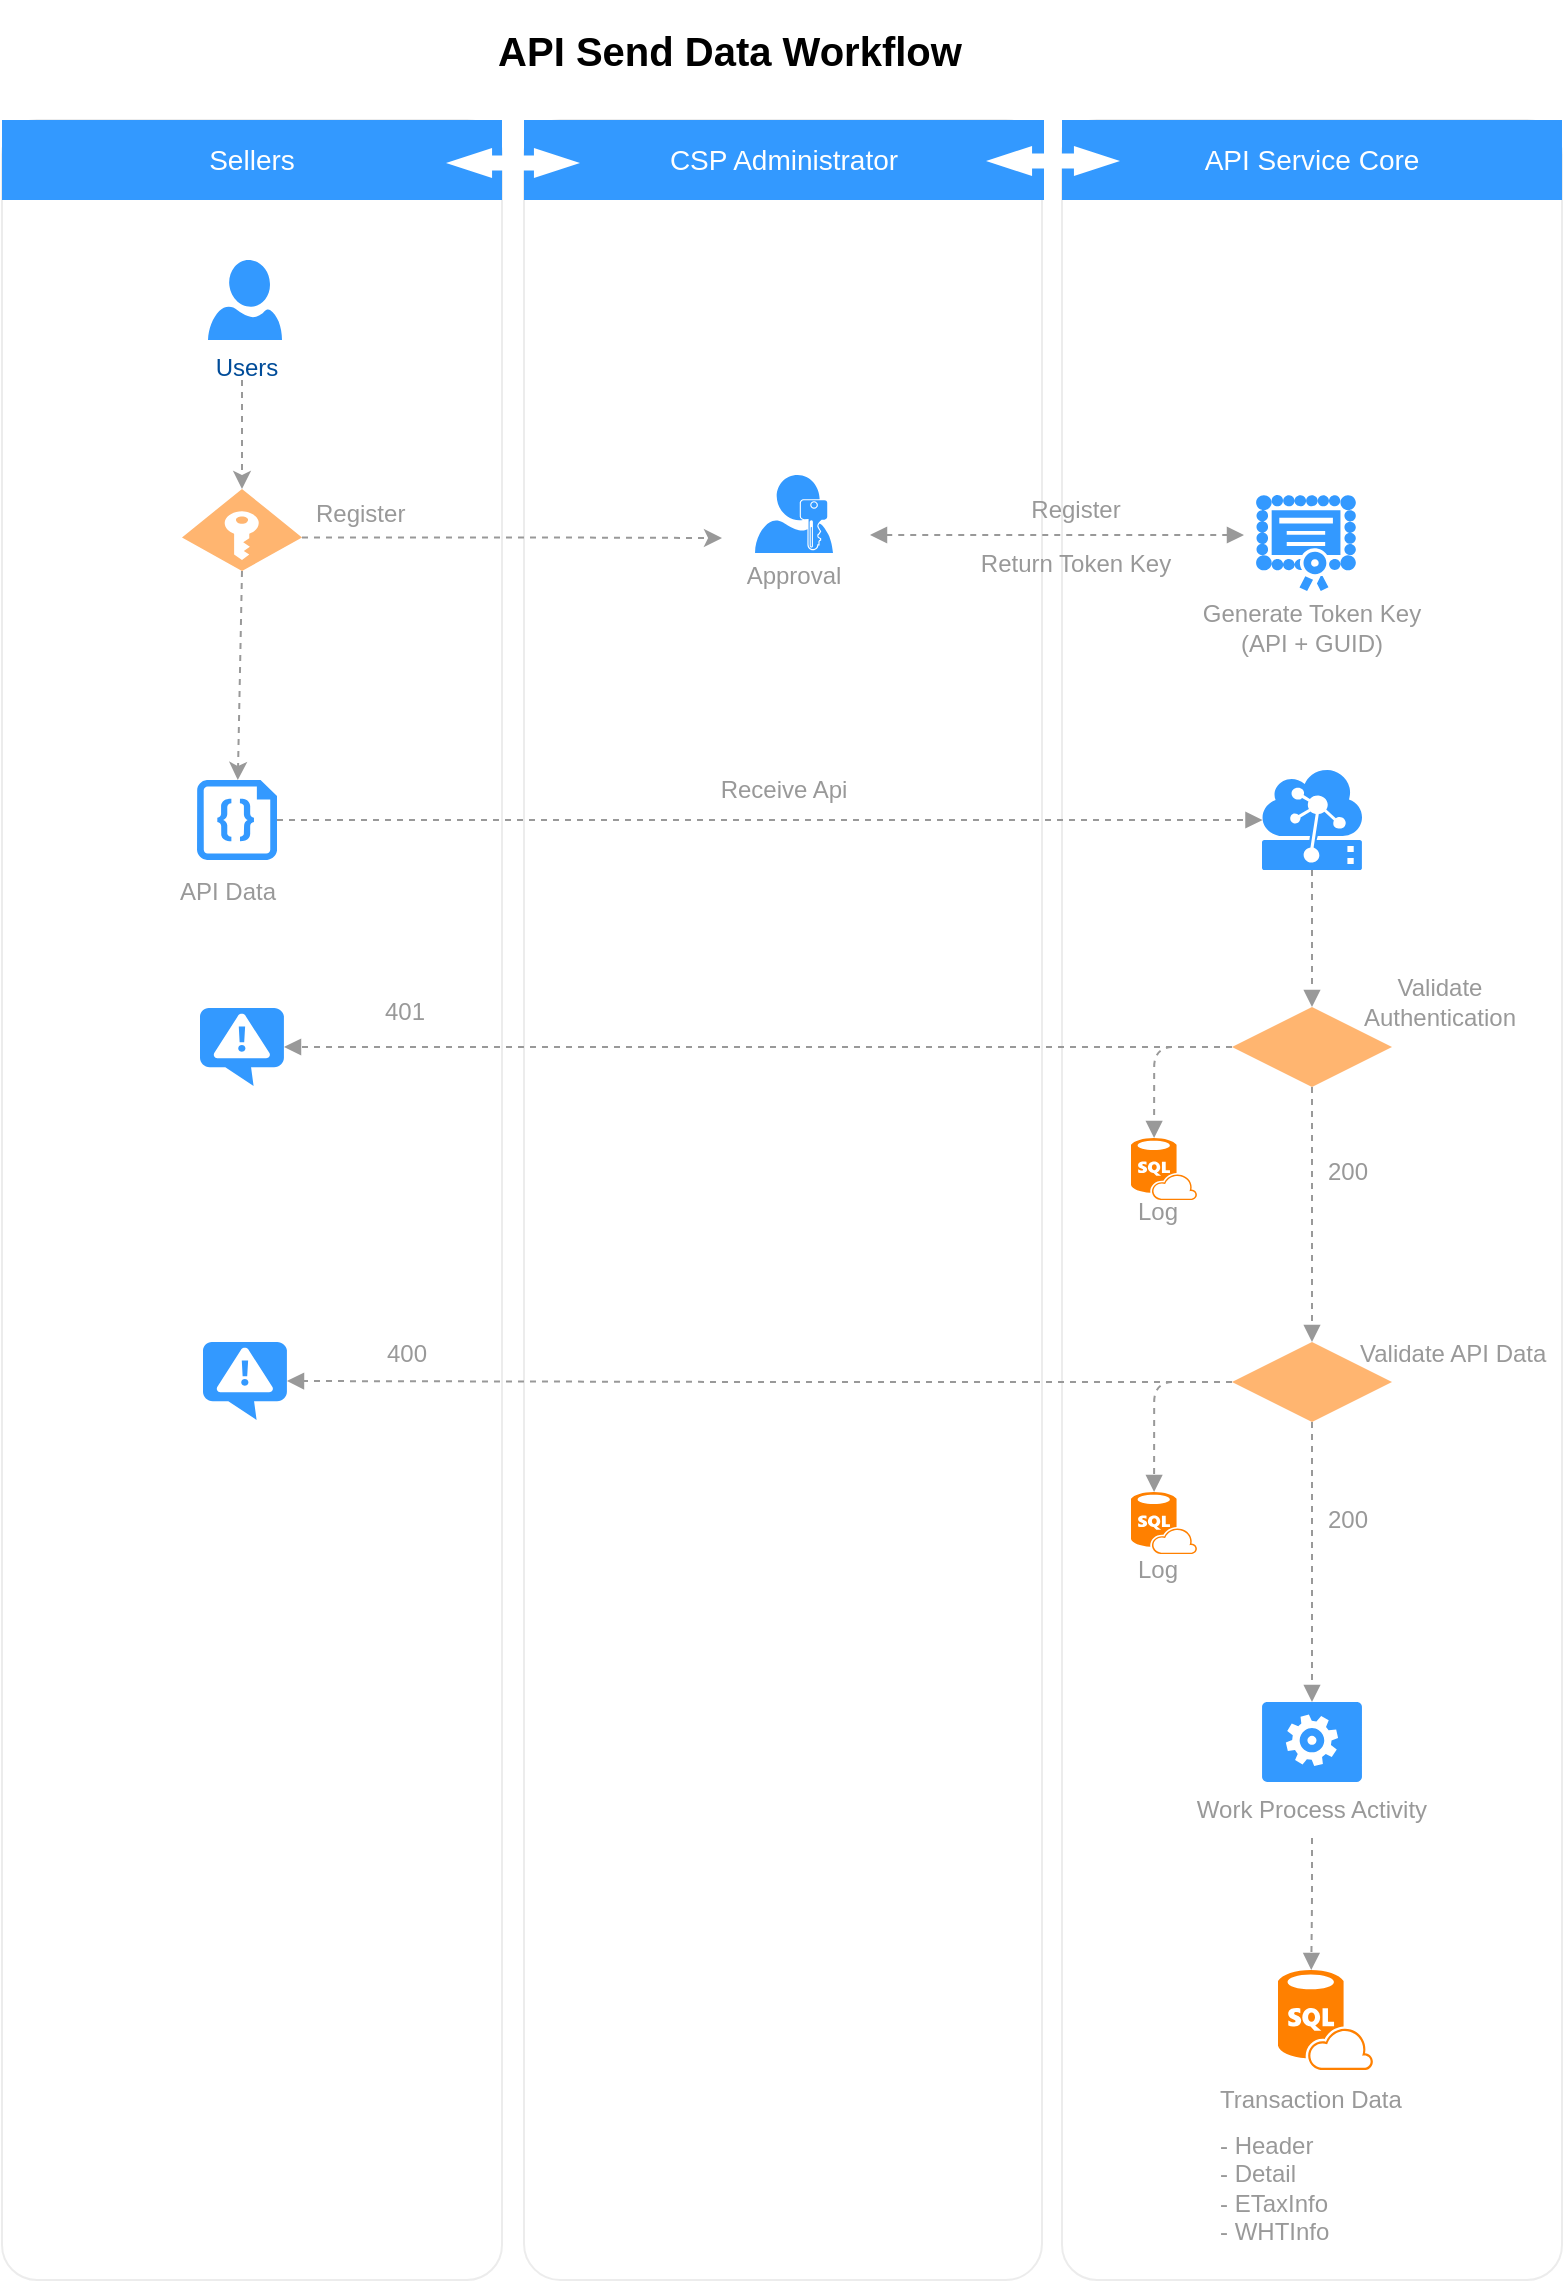 <mxfile version="10.8.0" type="github"><diagram id="6a731a19-8d31-9384-78a2-239565b7b9f0" name="Page-1"><mxGraphModel dx="1220" dy="679" grid="1" gridSize="10" guides="1" tooltips="1" connect="1" arrows="1" fold="1" page="1" pageScale="1" pageWidth="827" pageHeight="1169" background="none" math="0" shadow="0"><root><mxCell id="0"/><mxCell id="1" parent="0"/><mxCell id="pVFT1OBpVd0IRvM2oaVA-2114" value="" style="rounded=1;whiteSpace=wrap;html=1;strokeColor=#E6E6E6;strokeWidth=1;fillColor=#FFFFFF;fontFamily=Helvetica;fontSize=14;fontColor=#FFB366;opacity=75;verticalAlign=top;fontStyle=1;arcSize=7;" vertex="1" parent="1"><mxGeometry x="560" y="80" width="250" height="1080" as="geometry"/></mxCell><mxCell id="pVFT1OBpVd0IRvM2oaVA-2113" value="" style="rounded=1;whiteSpace=wrap;html=1;strokeColor=#E6E6E6;strokeWidth=1;fillColor=#FFFFFF;fontFamily=Helvetica;fontSize=14;fontColor=#FFB366;opacity=75;verticalAlign=top;fontStyle=1;arcSize=7;" vertex="1" parent="1"><mxGeometry x="291" y="80" width="259" height="1080" as="geometry"/></mxCell><mxCell id="pVFT1OBpVd0IRvM2oaVA-2112" value="" style="rounded=1;whiteSpace=wrap;html=1;strokeColor=#E6E6E6;strokeWidth=1;fillColor=#FFFFFF;fontFamily=Helvetica;fontSize=14;fontColor=#FFB366;opacity=75;verticalAlign=top;fontStyle=1;arcSize=7;" vertex="1" parent="1"><mxGeometry x="30" y="80" width="250" height="1080" as="geometry"/></mxCell><mxCell id="2025" value="Sellers" style="whiteSpace=wrap;html=1;dashed=1;strokeColor=none;strokeWidth=2;fillColor=#3399FF;fontFamily=Helvetica;fontSize=14;fontColor=#FFFFFF;fontStyle=0" parent="1" vertex="1"><mxGeometry x="30" y="80" width="250" height="40" as="geometry"/></mxCell><mxCell id="2026" value="CSP Administrator" style="whiteSpace=wrap;html=1;dashed=1;strokeColor=none;strokeWidth=2;fillColor=#3399FF;fontFamily=Helvetica;fontSize=14;fontColor=#FFFFFF;fontStyle=0" parent="1" vertex="1"><mxGeometry x="291" y="80" width="260" height="40" as="geometry"/></mxCell><mxCell id="2027" value="API Service Core" style="whiteSpace=wrap;html=1;dashed=1;strokeColor=none;strokeWidth=2;fillColor=#3399FF;fontFamily=Helvetica;fontSize=14;fontColor=#FFFFFF;fontStyle=0" parent="1" vertex="1"><mxGeometry x="560" y="80" width="250" height="40" as="geometry"/></mxCell><mxCell id="2032" value="" style="shape=mxgraph.arrows.two_way_arrow_horizontal;html=1;verticalLabelPosition=bottom;verticalAlign=top;strokeWidth=2;strokeColor=none;dashed=1;fillColor=#FFFFFF;fontFamily=Verdana;fontSize=12;fontColor=#00BEF2" parent="1" vertex="1"><mxGeometry x="522" y="93" width="67" height="15" as="geometry"/></mxCell><mxCell id="2041" value="Users" style="verticalLabelPosition=bottom;html=1;verticalAlign=top;strokeColor=none;fillColor=#3399FF;shape=mxgraph.azure.user;dashed=1;fontSize=12;fontColor=#004C99" parent="1" vertex="1"><mxGeometry x="133" y="150" width="37" height="40" as="geometry"/></mxCell><mxCell id="pVFT1OBpVd0IRvM2oaVA-2085" value="API Send Data Workflow" style="text;html=1;strokeColor=none;fillColor=none;align=center;verticalAlign=middle;whiteSpace=wrap;rounded=0;fontStyle=1;fontSize=20;" vertex="1" parent="1"><mxGeometry x="263.5" y="20" width="260" height="50" as="geometry"/></mxCell><mxCell id="pVFT1OBpVd0IRvM2oaVA-2087" value="" style="shape=mxgraph.arrows.two_way_arrow_horizontal;html=1;verticalLabelPosition=bottom;verticalAlign=top;strokeWidth=2;strokeColor=none;dashed=1;fillColor=#FFFFFF;fontFamily=Verdana;fontSize=12;fontColor=#00BEF2" vertex="1" parent="1"><mxGeometry x="252" y="94" width="67" height="15" as="geometry"/></mxCell><mxCell id="pVFT1OBpVd0IRvM2oaVA-2097" style="edgeStyle=orthogonalEdgeStyle;rounded=0;orthogonalLoop=1;jettySize=auto;html=1;exitX=1;exitY=0.59;exitDx=0;exitDy=0;exitPerimeter=0;fontSize=14;strokeColor=#999999;dashed=1;" edge="1" parent="1" source="pVFT1OBpVd0IRvM2oaVA-2092"><mxGeometry relative="1" as="geometry"><mxPoint x="390" y="289" as="targetPoint"/></mxGeometry></mxCell><mxCell id="pVFT1OBpVd0IRvM2oaVA-2092" value="" style="shadow=0;dashed=0;html=1;strokeColor=none;fillColor=#FFB570;labelPosition=center;verticalLabelPosition=bottom;verticalAlign=top;align=center;shape=mxgraph.azure.access_control;pointerEvents=1;fontSize=14;" vertex="1" parent="1"><mxGeometry x="120" y="264.5" width="60" height="41" as="geometry"/></mxCell><mxCell id="pVFT1OBpVd0IRvM2oaVA-2096" value="" style="group" vertex="1" connectable="0" parent="1"><mxGeometry x="366" y="257.5" width="120" height="60.5" as="geometry"/></mxCell><mxCell id="pVFT1OBpVd0IRvM2oaVA-2094" value="" style="pointerEvents=1;shadow=0;dashed=0;html=1;strokeColor=none;labelPosition=center;verticalLabelPosition=bottom;verticalAlign=top;align=center;shape=mxgraph.mscae.enterprise.user_permissions;fillColor=#3399FF;fontSize=14;" vertex="1" parent="pVFT1OBpVd0IRvM2oaVA-2096"><mxGeometry x="40.5" width="39" height="39" as="geometry"/></mxCell><mxCell id="pVFT1OBpVd0IRvM2oaVA-2095" value="&lt;font color=&quot;#999999&quot; style=&quot;font-size: 12px&quot;&gt;Approval&lt;/font&gt;" style="text;html=1;strokeColor=none;fillColor=none;align=center;verticalAlign=middle;whiteSpace=wrap;rounded=0;fontSize=12;" vertex="1" parent="pVFT1OBpVd0IRvM2oaVA-2096"><mxGeometry y="40.5" width="120" height="20" as="geometry"/></mxCell><mxCell id="pVFT1OBpVd0IRvM2oaVA-2098" style="edgeStyle=orthogonalEdgeStyle;rounded=0;orthogonalLoop=1;jettySize=auto;html=1;entryX=0;entryY=0.45;entryDx=0;entryDy=0;entryPerimeter=0;strokeColor=#999999;fontSize=14;endArrow=block;endFill=1;startArrow=block;startFill=1;dashed=1;" edge="1" parent="1"><mxGeometry relative="1" as="geometry"><mxPoint x="464" y="287.5" as="sourcePoint"/><mxPoint x="651" y="287.5" as="targetPoint"/></mxGeometry></mxCell><mxCell id="pVFT1OBpVd0IRvM2oaVA-2102" value="Return Token Key" style="text;html=1;strokeColor=none;fillColor=none;align=center;verticalAlign=middle;whiteSpace=wrap;rounded=0;fontSize=12;fontColor=#999999;" vertex="1" parent="1"><mxGeometry x="510" y="291.5" width="114" height="20" as="geometry"/></mxCell><mxCell id="pVFT1OBpVd0IRvM2oaVA-2105" value="Register" style="text;html=1;strokeColor=none;fillColor=none;align=center;verticalAlign=middle;whiteSpace=wrap;rounded=0;fontSize=12;fontColor=#999999;" vertex="1" parent="1"><mxGeometry x="510" y="264.5" width="114" height="20" as="geometry"/></mxCell><mxCell id="pVFT1OBpVd0IRvM2oaVA-2107" value="" style="group" vertex="1" connectable="0" parent="1"><mxGeometry x="628" y="267.5" width="114" height="81" as="geometry"/></mxCell><mxCell id="pVFT1OBpVd0IRvM2oaVA-2093" value="" style="pointerEvents=1;shadow=0;dashed=0;html=1;strokeColor=none;labelPosition=center;verticalLabelPosition=bottom;verticalAlign=top;align=center;shape=mxgraph.mscae.intune.inventory_license;fillColor=#3399FF;fontSize=14;" vertex="1" parent="pVFT1OBpVd0IRvM2oaVA-2107"><mxGeometry x="29" width="50" height="48" as="geometry"/></mxCell><mxCell id="pVFT1OBpVd0IRvM2oaVA-2106" value="Generate Token Key&lt;br&gt;(API + GUID)&lt;br&gt;" style="text;html=1;strokeColor=none;fillColor=none;align=center;verticalAlign=middle;whiteSpace=wrap;rounded=0;fontSize=12;fontColor=#999999;" vertex="1" parent="pVFT1OBpVd0IRvM2oaVA-2107"><mxGeometry y="51" width="114" height="30" as="geometry"/></mxCell><mxCell id="pVFT1OBpVd0IRvM2oaVA-2108" value="Register" style="text;html=1;strokeColor=none;fillColor=none;align=left;verticalAlign=middle;whiteSpace=wrap;rounded=0;fontSize=12;fontColor=#999999;" vertex="1" parent="1"><mxGeometry x="185" y="267" width="114" height="20" as="geometry"/></mxCell><mxCell id="pVFT1OBpVd0IRvM2oaVA-2111" value="" style="endArrow=classic;html=1;strokeColor=#999999;fontSize=12;fontColor=#999999;entryX=0.5;entryY=0;entryDx=0;entryDy=0;entryPerimeter=0;dashed=1;" edge="1" parent="1" target="pVFT1OBpVd0IRvM2oaVA-2092"><mxGeometry width="50" height="50" relative="1" as="geometry"><mxPoint x="150" y="210" as="sourcePoint"/><mxPoint x="120" y="460" as="targetPoint"/></mxGeometry></mxCell><mxCell id="pVFT1OBpVd0IRvM2oaVA-2116" value="" style="endArrow=classic;html=1;strokeColor=#999999;fontSize=12;fontColor=#999999;exitX=0.5;exitY=1;exitDx=0;exitDy=0;exitPerimeter=0;dashed=1;" edge="1" parent="1" source="pVFT1OBpVd0IRvM2oaVA-2092" target="pVFT1OBpVd0IRvM2oaVA-2115"><mxGeometry width="50" height="50" relative="1" as="geometry"><mxPoint x="150" y="570" as="sourcePoint"/><mxPoint x="200" y="520" as="targetPoint"/></mxGeometry></mxCell><mxCell id="pVFT1OBpVd0IRvM2oaVA-2117" value="" style="group" vertex="1" connectable="0" parent="1"><mxGeometry x="116.5" y="390" width="67" height="86" as="geometry"/></mxCell><mxCell id="pVFT1OBpVd0IRvM2oaVA-2109" value="API Data" style="text;html=1;strokeColor=none;fillColor=none;align=left;verticalAlign=middle;whiteSpace=wrap;rounded=0;fontSize=12;fontColor=#999999;rotation=0;" vertex="1" parent="pVFT1OBpVd0IRvM2oaVA-2117"><mxGeometry y="66" width="67" height="20" as="geometry"/></mxCell><mxCell id="pVFT1OBpVd0IRvM2oaVA-2115" value="" style="verticalLabelPosition=bottom;html=1;verticalAlign=top;align=center;strokeColor=none;fillColor=#3399FF;shape=mxgraph.azure.code_file;pointerEvents=1;fontSize=12;fontColor=#999999;" vertex="1" parent="pVFT1OBpVd0IRvM2oaVA-2117"><mxGeometry x="11" y="20" width="40" height="40" as="geometry"/></mxCell><mxCell id="pVFT1OBpVd0IRvM2oaVA-2123" style="edgeStyle=orthogonalEdgeStyle;rounded=0;orthogonalLoop=1;jettySize=auto;html=1;exitX=0.5;exitY=1;exitDx=0;exitDy=0;exitPerimeter=0;entryX=0.5;entryY=0;entryDx=0;entryDy=0;startArrow=none;startFill=0;endArrow=block;endFill=1;strokeColor=#999999;fontSize=12;fontColor=#999999;dashed=1;" edge="1" parent="1" source="pVFT1OBpVd0IRvM2oaVA-2118" target="pVFT1OBpVd0IRvM2oaVA-2122"><mxGeometry relative="1" as="geometry"/></mxCell><mxCell id="pVFT1OBpVd0IRvM2oaVA-2118" value="" style="shadow=0;dashed=0;html=1;strokeColor=none;labelPosition=center;verticalLabelPosition=bottom;verticalAlign=top;align=center;shape=mxgraph.mscae.cloud.iot_edge;fillColor=#3399FF;pointerEvents=1;fontSize=12;fontColor=#999999;" vertex="1" parent="1"><mxGeometry x="660" y="405" width="50" height="50" as="geometry"/></mxCell><mxCell id="pVFT1OBpVd0IRvM2oaVA-2120" style="edgeStyle=orthogonalEdgeStyle;rounded=1;orthogonalLoop=1;jettySize=auto;html=1;exitX=1;exitY=0.5;exitDx=0;exitDy=0;exitPerimeter=0;entryX=0.005;entryY=0.5;entryDx=0;entryDy=0;entryPerimeter=0;startArrow=none;startFill=0;endArrow=block;endFill=1;strokeColor=#999999;fontSize=12;fontColor=#999999;dashed=1;" edge="1" parent="1" source="pVFT1OBpVd0IRvM2oaVA-2115" target="pVFT1OBpVd0IRvM2oaVA-2118"><mxGeometry relative="1" as="geometry"/></mxCell><mxCell id="pVFT1OBpVd0IRvM2oaVA-2121" value="Receive Api" style="text;html=1;strokeColor=none;fillColor=none;align=center;verticalAlign=middle;whiteSpace=wrap;rounded=0;fontSize=12;fontColor=#999999;" vertex="1" parent="1"><mxGeometry x="363.5" y="405" width="114" height="20" as="geometry"/></mxCell><mxCell id="pVFT1OBpVd0IRvM2oaVA-2127" style="edgeStyle=orthogonalEdgeStyle;rounded=1;orthogonalLoop=1;jettySize=auto;html=1;exitX=0;exitY=0.5;exitDx=0;exitDy=0;entryX=1;entryY=0.5;entryDx=0;entryDy=0;entryPerimeter=0;startArrow=none;startFill=0;endArrow=block;endFill=1;strokeColor=#999999;fontSize=12;fontColor=#999999;dashed=1;" edge="1" parent="1" source="pVFT1OBpVd0IRvM2oaVA-2122" target="pVFT1OBpVd0IRvM2oaVA-2141"><mxGeometry relative="1" as="geometry"><mxPoint x="161" y="532" as="targetPoint"/></mxGeometry></mxCell><mxCell id="pVFT1OBpVd0IRvM2oaVA-2129" style="edgeStyle=orthogonalEdgeStyle;rounded=0;orthogonalLoop=1;jettySize=auto;html=1;exitX=0.5;exitY=1;exitDx=0;exitDy=0;entryX=0.5;entryY=0;entryDx=0;entryDy=0;startArrow=none;startFill=0;endArrow=block;endFill=1;strokeColor=#999999;fontSize=12;fontColor=#999999;dashed=1;" edge="1" parent="1" source="pVFT1OBpVd0IRvM2oaVA-2122" target="pVFT1OBpVd0IRvM2oaVA-2133"><mxGeometry relative="1" as="geometry"/></mxCell><mxCell id="pVFT1OBpVd0IRvM2oaVA-2171" style="edgeStyle=orthogonalEdgeStyle;rounded=1;orthogonalLoop=1;jettySize=auto;html=1;exitX=0;exitY=0.5;exitDx=0;exitDy=0;entryX=0.35;entryY=0;entryDx=0;entryDy=0;entryPerimeter=0;dashed=1;startArrow=none;startFill=0;endArrow=block;endFill=1;strokeColor=#999999;fontSize=12;fontColor=#999999;" edge="1" parent="1" source="pVFT1OBpVd0IRvM2oaVA-2122" target="pVFT1OBpVd0IRvM2oaVA-2157"><mxGeometry relative="1" as="geometry"/></mxCell><mxCell id="pVFT1OBpVd0IRvM2oaVA-2122" value="" style="rhombus;whiteSpace=wrap;html=1;strokeColor=none;strokeWidth=1;fillColor=#FFB570;fontSize=12;fontColor=#999999;align=left;" vertex="1" parent="1"><mxGeometry x="645" y="523.5" width="80" height="40" as="geometry"/></mxCell><mxCell id="pVFT1OBpVd0IRvM2oaVA-2124" value="401" style="text;html=1;strokeColor=none;fillColor=none;align=center;verticalAlign=middle;whiteSpace=wrap;rounded=0;fontSize=12;fontColor=#999999;" vertex="1" parent="1"><mxGeometry x="205.5" y="516" width="51" height="20" as="geometry"/></mxCell><mxCell id="pVFT1OBpVd0IRvM2oaVA-2125" value="200" style="text;html=1;strokeColor=none;fillColor=none;align=left;verticalAlign=middle;whiteSpace=wrap;rounded=0;fontSize=12;fontColor=#999999;" vertex="1" parent="1"><mxGeometry x="691" y="596" width="64" height="20" as="geometry"/></mxCell><mxCell id="pVFT1OBpVd0IRvM2oaVA-2130" value="Validate Authentication" style="text;html=1;strokeColor=none;fillColor=none;align=center;verticalAlign=middle;whiteSpace=wrap;rounded=0;fontSize=12;fontColor=#999999;" vertex="1" parent="1"><mxGeometry x="692" y="506" width="114" height="29" as="geometry"/></mxCell><mxCell id="pVFT1OBpVd0IRvM2oaVA-2131" value="Validate API Data" style="text;html=1;strokeColor=none;fillColor=none;align=left;verticalAlign=middle;whiteSpace=wrap;rounded=0;fontSize=12;fontColor=#999999;" vertex="1" parent="1"><mxGeometry x="707" y="682" width="103" height="29" as="geometry"/></mxCell><mxCell id="pVFT1OBpVd0IRvM2oaVA-2137" style="edgeStyle=orthogonalEdgeStyle;rounded=1;orthogonalLoop=1;jettySize=auto;html=1;exitX=0;exitY=0.5;exitDx=0;exitDy=0;entryX=1;entryY=0.5;entryDx=0;entryDy=0;entryPerimeter=0;startArrow=none;startFill=0;endArrow=block;endFill=1;strokeColor=#999999;fontSize=12;fontColor=#999999;dashed=1;" edge="1" parent="1" source="pVFT1OBpVd0IRvM2oaVA-2133" target="pVFT1OBpVd0IRvM2oaVA-2143"><mxGeometry relative="1" as="geometry"><mxPoint x="165" y="646" as="targetPoint"/></mxGeometry></mxCell><mxCell id="pVFT1OBpVd0IRvM2oaVA-2140" style="edgeStyle=orthogonalEdgeStyle;rounded=0;orthogonalLoop=1;jettySize=auto;html=1;exitX=0.5;exitY=1;exitDx=0;exitDy=0;entryX=0.5;entryY=0;entryDx=0;entryDy=0;entryPerimeter=0;startArrow=none;startFill=0;endArrow=block;endFill=1;strokeColor=#999999;fontSize=12;fontColor=#999999;dashed=1;" edge="1" parent="1" source="pVFT1OBpVd0IRvM2oaVA-2133" target="pVFT1OBpVd0IRvM2oaVA-2128"><mxGeometry relative="1" as="geometry"/></mxCell><mxCell id="pVFT1OBpVd0IRvM2oaVA-2170" style="edgeStyle=orthogonalEdgeStyle;rounded=1;orthogonalLoop=1;jettySize=auto;html=1;exitX=0;exitY=0.5;exitDx=0;exitDy=0;entryX=0.35;entryY=0;entryDx=0;entryDy=0;entryPerimeter=0;dashed=1;startArrow=none;startFill=0;endArrow=block;endFill=1;strokeColor=#999999;fontSize=12;fontColor=#999999;" edge="1" parent="1" source="pVFT1OBpVd0IRvM2oaVA-2133" target="pVFT1OBpVd0IRvM2oaVA-2165"><mxGeometry relative="1" as="geometry"/></mxCell><mxCell id="pVFT1OBpVd0IRvM2oaVA-2133" value="" style="rhombus;whiteSpace=wrap;html=1;strokeColor=none;strokeWidth=1;fillColor=#FFB570;fontSize=12;fontColor=#999999;align=left;" vertex="1" parent="1"><mxGeometry x="645" y="691" width="80" height="40" as="geometry"/></mxCell><mxCell id="pVFT1OBpVd0IRvM2oaVA-2138" value="400" style="text;html=1;strokeColor=none;fillColor=none;align=center;verticalAlign=middle;whiteSpace=wrap;rounded=0;fontSize=12;fontColor=#999999;" vertex="1" parent="1"><mxGeometry x="206.5" y="686.5" width="51" height="20" as="geometry"/></mxCell><mxCell id="pVFT1OBpVd0IRvM2oaVA-2139" value="200" style="text;html=1;strokeColor=none;fillColor=none;align=left;verticalAlign=middle;whiteSpace=wrap;rounded=0;fontSize=12;fontColor=#999999;" vertex="1" parent="1"><mxGeometry x="691" y="770" width="64" height="20" as="geometry"/></mxCell><mxCell id="pVFT1OBpVd0IRvM2oaVA-2141" value="" style="verticalLabelPosition=bottom;html=1;verticalAlign=top;align=center;strokeColor=none;fillColor=#3399FF;shape=mxgraph.azure.notification_topic;fontSize=12;fontColor=#999999;" vertex="1" parent="1"><mxGeometry x="129" y="524" width="42" height="39" as="geometry"/></mxCell><mxCell id="pVFT1OBpVd0IRvM2oaVA-2143" value="" style="verticalLabelPosition=bottom;html=1;verticalAlign=top;align=center;strokeColor=none;fillColor=#3399FF;shape=mxgraph.azure.notification_topic;fontSize=12;fontColor=#999999;" vertex="1" parent="1"><mxGeometry x="130.5" y="691" width="42" height="39" as="geometry"/></mxCell><mxCell id="pVFT1OBpVd0IRvM2oaVA-2151" value="" style="group" vertex="1" connectable="0" parent="1"><mxGeometry x="570" y="869" width="230" height="70" as="geometry"/></mxCell><mxCell id="pVFT1OBpVd0IRvM2oaVA-2128" value="" style="verticalLabelPosition=bottom;html=1;verticalAlign=top;align=center;strokeColor=none;fillColor=#3399FF;shape=mxgraph.azure.worker_role;fontSize=12;fontColor=#999999;" vertex="1" parent="pVFT1OBpVd0IRvM2oaVA-2151"><mxGeometry x="90" y="2" width="50" height="40" as="geometry"/></mxCell><mxCell id="pVFT1OBpVd0IRvM2oaVA-2132" value="Work Process Activity" style="text;html=1;strokeColor=none;fillColor=none;align=center;verticalAlign=middle;whiteSpace=wrap;rounded=0;fontSize=12;fontColor=#999999;" vertex="1" parent="pVFT1OBpVd0IRvM2oaVA-2151"><mxGeometry y="41" width="230" height="29" as="geometry"/></mxCell><mxCell id="pVFT1OBpVd0IRvM2oaVA-2153" value="" style="group" vertex="1" connectable="0" parent="1"><mxGeometry x="637" y="1005" width="108" height="139" as="geometry"/></mxCell><mxCell id="pVFT1OBpVd0IRvM2oaVA-2150" value="" style="group" vertex="1" connectable="0" parent="pVFT1OBpVd0IRvM2oaVA-2153"><mxGeometry width="108" height="79" as="geometry"/></mxCell><mxCell id="pVFT1OBpVd0IRvM2oaVA-2148" value="Transaction Data" style="text;html=1;strokeColor=none;fillColor=none;align=left;verticalAlign=middle;whiteSpace=wrap;rounded=0;fontSize=12;fontColor=#999999;" vertex="1" parent="pVFT1OBpVd0IRvM2oaVA-2150"><mxGeometry y="50" width="108" height="29" as="geometry"/></mxCell><mxCell id="pVFT1OBpVd0IRvM2oaVA-2149" value="" style="verticalLabelPosition=bottom;html=1;verticalAlign=top;align=center;strokeColor=none;fillColor=#FF8000;shape=mxgraph.azure.sql_database_sql_azure;fontSize=12;fontColor=#999999;" vertex="1" parent="pVFT1OBpVd0IRvM2oaVA-2150"><mxGeometry x="31" width="47.5" height="50" as="geometry"/></mxCell><mxCell id="pVFT1OBpVd0IRvM2oaVA-2152" value="- Header&lt;br&gt;- Detail&lt;br&gt;- ETaxInfo&lt;br&gt;- WHTInfo&lt;br&gt;" style="text;html=1;strokeColor=none;fillColor=none;align=left;verticalAlign=middle;whiteSpace=wrap;rounded=0;fontSize=12;fontColor=#999999;" vertex="1" parent="pVFT1OBpVd0IRvM2oaVA-2153"><mxGeometry y="79" width="103" height="60" as="geometry"/></mxCell><mxCell id="pVFT1OBpVd0IRvM2oaVA-2161" value="" style="group" vertex="1" connectable="0" parent="1"><mxGeometry x="586" y="562" width="40" height="53.5" as="geometry"/></mxCell><mxCell id="pVFT1OBpVd0IRvM2oaVA-2156" value="Log" style="text;html=1;strokeColor=none;fillColor=none;align=center;verticalAlign=middle;whiteSpace=wrap;rounded=0;fontSize=12;fontColor=#999999;" vertex="1" parent="pVFT1OBpVd0IRvM2oaVA-2161"><mxGeometry x="1.5" y="49.5" width="40" height="29" as="geometry"/></mxCell><mxCell id="pVFT1OBpVd0IRvM2oaVA-2157" value="" style="verticalLabelPosition=bottom;html=1;verticalAlign=top;align=center;strokeColor=none;fillColor=#FF8000;shape=mxgraph.azure.sql_database_sql_azure;fontSize=12;fontColor=#999999;" vertex="1" parent="pVFT1OBpVd0IRvM2oaVA-2161"><mxGeometry x="8.5" y="27" width="33" height="31" as="geometry"/></mxCell><mxCell id="pVFT1OBpVd0IRvM2oaVA-2163" value="" style="group" vertex="1" connectable="0" parent="1"><mxGeometry x="587.5" y="766" width="40" height="53.5" as="geometry"/></mxCell><mxCell id="pVFT1OBpVd0IRvM2oaVA-2164" value="Log" style="text;html=1;strokeColor=none;fillColor=none;align=center;verticalAlign=middle;whiteSpace=wrap;rounded=0;fontSize=12;fontColor=#999999;" vertex="1" parent="pVFT1OBpVd0IRvM2oaVA-2163"><mxGeometry y="24.5" width="40" height="29" as="geometry"/></mxCell><mxCell id="pVFT1OBpVd0IRvM2oaVA-2165" value="" style="verticalLabelPosition=bottom;html=1;verticalAlign=top;align=center;strokeColor=none;fillColor=#FF8000;shape=mxgraph.azure.sql_database_sql_azure;fontSize=12;fontColor=#999999;" vertex="1" parent="pVFT1OBpVd0IRvM2oaVA-2163"><mxGeometry x="7" width="33" height="31" as="geometry"/></mxCell><mxCell id="pVFT1OBpVd0IRvM2oaVA-2166" style="edgeStyle=orthogonalEdgeStyle;rounded=1;orthogonalLoop=1;jettySize=auto;html=1;exitX=0.5;exitY=1;exitDx=0;exitDy=0;entryX=0.35;entryY=0;entryDx=0;entryDy=0;entryPerimeter=0;dashed=1;startArrow=none;startFill=0;endArrow=block;endFill=1;strokeColor=#999999;fontSize=12;fontColor=#999999;" edge="1" parent="1" source="pVFT1OBpVd0IRvM2oaVA-2132" target="pVFT1OBpVd0IRvM2oaVA-2149"><mxGeometry relative="1" as="geometry"/></mxCell></root></mxGraphModel></diagram></mxfile>